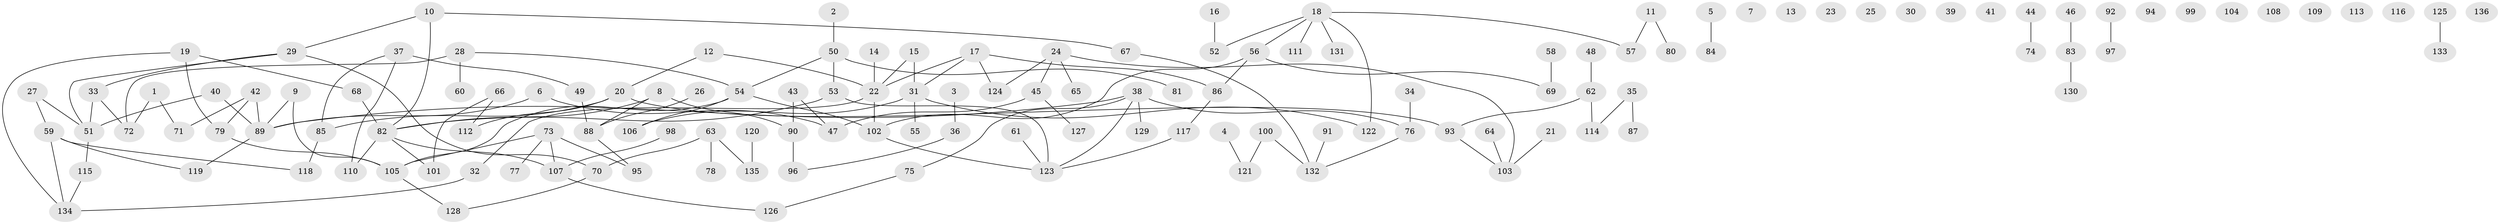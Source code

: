 // Generated by graph-tools (version 1.1) at 2025/25/03/09/25 03:25:13]
// undirected, 136 vertices, 144 edges
graph export_dot {
graph [start="1"]
  node [color=gray90,style=filled];
  1;
  2;
  3;
  4;
  5;
  6;
  7;
  8;
  9;
  10;
  11;
  12;
  13;
  14;
  15;
  16;
  17;
  18;
  19;
  20;
  21;
  22;
  23;
  24;
  25;
  26;
  27;
  28;
  29;
  30;
  31;
  32;
  33;
  34;
  35;
  36;
  37;
  38;
  39;
  40;
  41;
  42;
  43;
  44;
  45;
  46;
  47;
  48;
  49;
  50;
  51;
  52;
  53;
  54;
  55;
  56;
  57;
  58;
  59;
  60;
  61;
  62;
  63;
  64;
  65;
  66;
  67;
  68;
  69;
  70;
  71;
  72;
  73;
  74;
  75;
  76;
  77;
  78;
  79;
  80;
  81;
  82;
  83;
  84;
  85;
  86;
  87;
  88;
  89;
  90;
  91;
  92;
  93;
  94;
  95;
  96;
  97;
  98;
  99;
  100;
  101;
  102;
  103;
  104;
  105;
  106;
  107;
  108;
  109;
  110;
  111;
  112;
  113;
  114;
  115;
  116;
  117;
  118;
  119;
  120;
  121;
  122;
  123;
  124;
  125;
  126;
  127;
  128;
  129;
  130;
  131;
  132;
  133;
  134;
  135;
  136;
  1 -- 71;
  1 -- 72;
  2 -- 50;
  3 -- 36;
  4 -- 121;
  5 -- 84;
  6 -- 47;
  6 -- 89;
  8 -- 82;
  8 -- 88;
  8 -- 90;
  9 -- 89;
  9 -- 105;
  10 -- 29;
  10 -- 67;
  10 -- 82;
  11 -- 57;
  11 -- 80;
  12 -- 20;
  12 -- 22;
  14 -- 22;
  15 -- 22;
  15 -- 31;
  16 -- 52;
  17 -- 22;
  17 -- 31;
  17 -- 86;
  17 -- 124;
  18 -- 52;
  18 -- 56;
  18 -- 57;
  18 -- 111;
  18 -- 122;
  18 -- 131;
  19 -- 68;
  19 -- 79;
  19 -- 134;
  20 -- 85;
  20 -- 93;
  20 -- 112;
  21 -- 103;
  22 -- 32;
  22 -- 102;
  24 -- 45;
  24 -- 65;
  24 -- 103;
  24 -- 124;
  26 -- 88;
  27 -- 51;
  27 -- 59;
  28 -- 54;
  28 -- 60;
  28 -- 72;
  29 -- 33;
  29 -- 51;
  29 -- 70;
  31 -- 55;
  31 -- 106;
  31 -- 122;
  32 -- 134;
  33 -- 51;
  33 -- 72;
  34 -- 76;
  35 -- 87;
  35 -- 114;
  36 -- 96;
  37 -- 49;
  37 -- 85;
  37 -- 110;
  38 -- 75;
  38 -- 76;
  38 -- 89;
  38 -- 123;
  38 -- 129;
  40 -- 51;
  40 -- 89;
  42 -- 71;
  42 -- 79;
  42 -- 89;
  43 -- 47;
  43 -- 90;
  44 -- 74;
  45 -- 47;
  45 -- 127;
  46 -- 83;
  48 -- 62;
  49 -- 88;
  50 -- 53;
  50 -- 54;
  50 -- 81;
  51 -- 115;
  53 -- 82;
  53 -- 123;
  54 -- 102;
  54 -- 105;
  54 -- 106;
  56 -- 69;
  56 -- 86;
  56 -- 102;
  58 -- 69;
  59 -- 118;
  59 -- 119;
  59 -- 134;
  61 -- 123;
  62 -- 93;
  62 -- 114;
  63 -- 70;
  63 -- 78;
  63 -- 135;
  64 -- 103;
  66 -- 101;
  66 -- 112;
  67 -- 132;
  68 -- 82;
  70 -- 128;
  73 -- 77;
  73 -- 95;
  73 -- 105;
  73 -- 107;
  75 -- 126;
  76 -- 132;
  79 -- 105;
  82 -- 101;
  82 -- 107;
  82 -- 110;
  83 -- 130;
  85 -- 118;
  86 -- 117;
  88 -- 95;
  89 -- 119;
  90 -- 96;
  91 -- 132;
  92 -- 97;
  93 -- 103;
  98 -- 107;
  100 -- 121;
  100 -- 132;
  102 -- 123;
  105 -- 128;
  107 -- 126;
  115 -- 134;
  117 -- 123;
  120 -- 135;
  125 -- 133;
}
